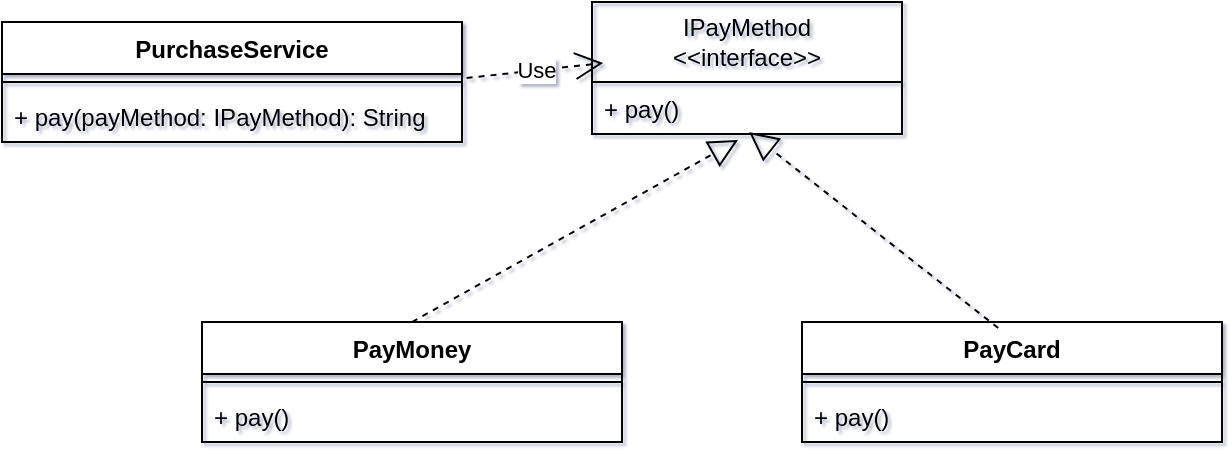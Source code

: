<mxfile version="22.1.22" type="embed">
  <diagram id="89Jqt4GYNCwsF3pVa1a7" name="Page-1">
    <mxGraphModel dx="822" dy="442" grid="1" gridSize="10" guides="1" tooltips="1" connect="1" arrows="1" fold="1" page="1" pageScale="1" pageWidth="850" pageHeight="1100" background="#ffffff" math="0" shadow="1">
      <root>
        <mxCell id="0" />
        <mxCell id="1" parent="0" />
        <mxCell id="3" value="PurchaseService" style="swimlane;fontStyle=1;align=center;verticalAlign=top;childLayout=stackLayout;horizontal=1;startSize=26;horizontalStack=0;resizeParent=1;resizeParentMax=0;resizeLast=0;collapsible=1;marginBottom=0;whiteSpace=wrap;html=1;" vertex="1" parent="1">
          <mxGeometry x="60" y="290" width="230" height="60" as="geometry" />
        </mxCell>
        <mxCell id="5" value="" style="line;strokeWidth=1;fillColor=none;align=left;verticalAlign=middle;spacingTop=-1;spacingLeft=3;spacingRight=3;rotatable=0;labelPosition=right;points=[];portConstraint=eastwest;strokeColor=inherit;" vertex="1" parent="3">
          <mxGeometry y="26" width="230" height="8" as="geometry" />
        </mxCell>
        <mxCell id="6" value="+ pay(payMethod: IPayMethod): String" style="text;strokeColor=none;fillColor=none;align=left;verticalAlign=top;spacingLeft=4;spacingRight=4;overflow=hidden;rotatable=0;points=[[0,0.5],[1,0.5]];portConstraint=eastwest;whiteSpace=wrap;html=1;" vertex="1" parent="3">
          <mxGeometry y="34" width="230" height="26" as="geometry" />
        </mxCell>
        <mxCell id="11" value="IPayMethod&lt;br&gt;&amp;lt;&amp;lt;interface&amp;gt;&amp;gt;" style="swimlane;fontStyle=0;childLayout=stackLayout;horizontal=1;startSize=40;fillColor=none;horizontalStack=0;resizeParent=1;resizeParentMax=0;resizeLast=0;collapsible=1;marginBottom=0;whiteSpace=wrap;html=1;" vertex="1" parent="1">
          <mxGeometry x="355" y="280" width="155" height="66" as="geometry" />
        </mxCell>
        <mxCell id="13" value="+ pay()" style="text;strokeColor=none;fillColor=none;align=left;verticalAlign=top;spacingLeft=4;spacingRight=4;overflow=hidden;rotatable=0;points=[[0,0.5],[1,0.5]];portConstraint=eastwest;whiteSpace=wrap;html=1;" vertex="1" parent="11">
          <mxGeometry y="40" width="155" height="26" as="geometry" />
        </mxCell>
        <mxCell id="15" value="PayMoney" style="swimlane;fontStyle=1;align=center;verticalAlign=top;childLayout=stackLayout;horizontal=1;startSize=26;horizontalStack=0;resizeParent=1;resizeParentMax=0;resizeLast=0;collapsible=1;marginBottom=0;whiteSpace=wrap;html=1;" vertex="1" parent="1">
          <mxGeometry x="160" y="440" width="210" height="60" as="geometry" />
        </mxCell>
        <mxCell id="16" value="" style="line;strokeWidth=1;fillColor=none;align=left;verticalAlign=middle;spacingTop=-1;spacingLeft=3;spacingRight=3;rotatable=0;labelPosition=right;points=[];portConstraint=eastwest;strokeColor=inherit;" vertex="1" parent="15">
          <mxGeometry y="26" width="210" height="8" as="geometry" />
        </mxCell>
        <mxCell id="17" value="+ pay()" style="text;strokeColor=none;fillColor=none;align=left;verticalAlign=top;spacingLeft=4;spacingRight=4;overflow=hidden;rotatable=0;points=[[0,0.5],[1,0.5]];portConstraint=eastwest;whiteSpace=wrap;html=1;" vertex="1" parent="15">
          <mxGeometry y="34" width="210" height="26" as="geometry" />
        </mxCell>
        <mxCell id="18" value="PayCard" style="swimlane;fontStyle=1;align=center;verticalAlign=top;childLayout=stackLayout;horizontal=1;startSize=26;horizontalStack=0;resizeParent=1;resizeParentMax=0;resizeLast=0;collapsible=1;marginBottom=0;whiteSpace=wrap;html=1;" vertex="1" parent="1">
          <mxGeometry x="460" y="440" width="210" height="60" as="geometry" />
        </mxCell>
        <mxCell id="19" value="" style="line;strokeWidth=1;fillColor=none;align=left;verticalAlign=middle;spacingTop=-1;spacingLeft=3;spacingRight=3;rotatable=0;labelPosition=right;points=[];portConstraint=eastwest;strokeColor=inherit;" vertex="1" parent="18">
          <mxGeometry y="26" width="210" height="8" as="geometry" />
        </mxCell>
        <mxCell id="20" value="+ pay()" style="text;strokeColor=none;fillColor=none;align=left;verticalAlign=top;spacingLeft=4;spacingRight=4;overflow=hidden;rotatable=0;points=[[0,0.5],[1,0.5]];portConstraint=eastwest;whiteSpace=wrap;html=1;" vertex="1" parent="18">
          <mxGeometry y="34" width="210" height="26" as="geometry" />
        </mxCell>
        <mxCell id="25" value="" style="endArrow=block;dashed=1;endFill=0;endSize=12;html=1;rounded=0;exitX=0.5;exitY=0;exitDx=0;exitDy=0;entryX=0.471;entryY=1.115;entryDx=0;entryDy=0;entryPerimeter=0;" edge="1" parent="1" source="15" target="13">
          <mxGeometry width="160" relative="1" as="geometry">
            <mxPoint x="280" y="280" as="sourcePoint" />
            <mxPoint x="440" y="280" as="targetPoint" />
          </mxGeometry>
        </mxCell>
        <mxCell id="27" value="" style="endArrow=block;dashed=1;endFill=0;endSize=12;html=1;rounded=0;exitX=0.467;exitY=0.05;exitDx=0;exitDy=0;exitPerimeter=0;entryX=0.507;entryY=0.962;entryDx=0;entryDy=0;entryPerimeter=0;" edge="1" parent="1" source="18" target="13">
          <mxGeometry width="160" relative="1" as="geometry">
            <mxPoint x="280" y="280" as="sourcePoint" />
            <mxPoint x="440" y="280" as="targetPoint" />
          </mxGeometry>
        </mxCell>
        <mxCell id="28" value="Use" style="endArrow=open;endSize=12;dashed=1;html=1;rounded=0;exitX=1.01;exitY=0.25;exitDx=0;exitDy=0;exitPerimeter=0;entryX=0.036;entryY=0.462;entryDx=0;entryDy=0;entryPerimeter=0;" edge="1" parent="1" source="5" target="11">
          <mxGeometry width="160" relative="1" as="geometry">
            <mxPoint x="280" y="330" as="sourcePoint" />
            <mxPoint x="350" y="320" as="targetPoint" />
          </mxGeometry>
        </mxCell>
      </root>
    </mxGraphModel>
  </diagram>
</mxfile>
